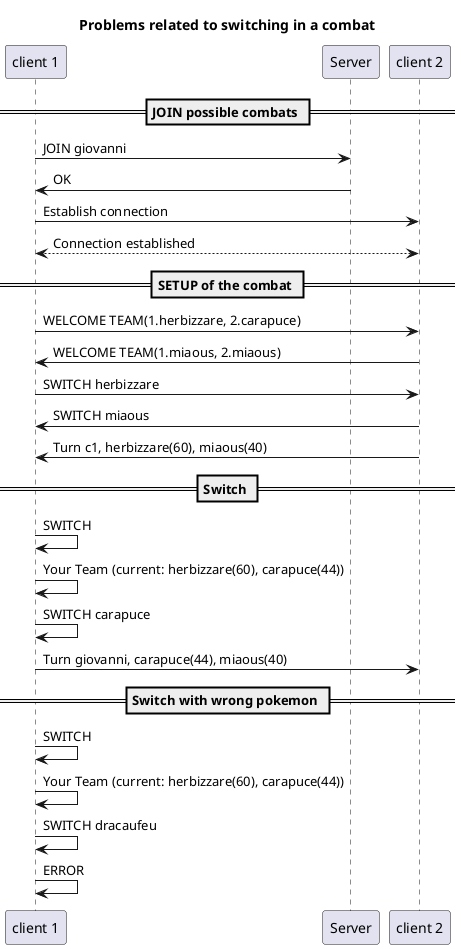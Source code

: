 @startuml switchCombatProblem
title "Problems related to switching in a combat"
participant "client 1" as c1
participant "Server" as s
participant "client 2" as giovanni
== JOIN possible combats ==

c1->s: JOIN giovanni
s->c1: OK

c1->giovanni: Establish connection
c1<-->giovanni: Connection established

== SETUP of the combat ==
c1->giovanni: WELCOME TEAM(1.herbizzare, 2.carapuce)
giovanni->c1: WELCOME TEAM(1.miaous, 2.miaous)
c1->giovanni: SWITCH herbizzare
giovanni->c1: SWITCH miaous
giovanni->c1: Turn c1, herbizzare(60), miaous(40)

== Switch ==
c1->c1: SWITCH
c1->c1: Your Team (current: herbizzare(60), carapuce(44))
c1->c1: SWITCH carapuce
c1->giovanni: Turn giovanni, carapuce(44), miaous(40)

== Switch with wrong pokemon ==
c1->c1: SWITCH
c1->c1: Your Team (current: herbizzare(60), carapuce(44))
c1->c1: SWITCH dracaufeu
c1->c1: ERROR



@enduml